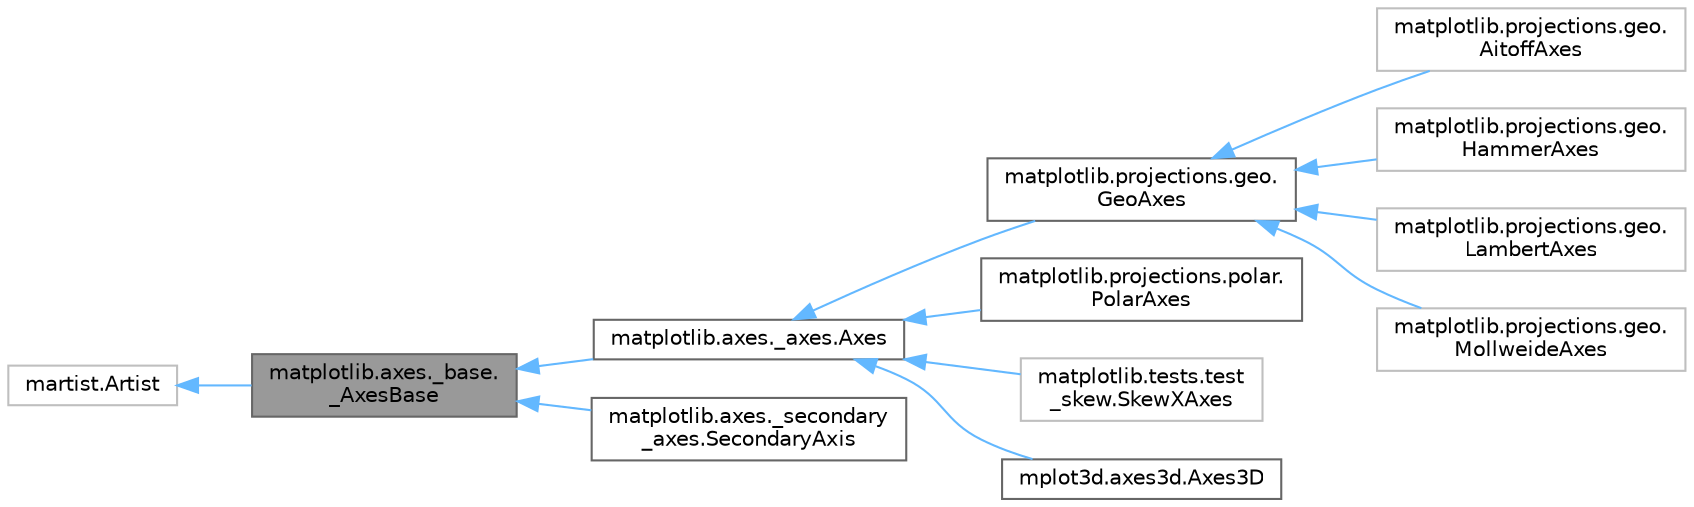 digraph "matplotlib.axes._base._AxesBase"
{
 // LATEX_PDF_SIZE
  bgcolor="transparent";
  edge [fontname=Helvetica,fontsize=10,labelfontname=Helvetica,labelfontsize=10];
  node [fontname=Helvetica,fontsize=10,shape=box,height=0.2,width=0.4];
  rankdir="LR";
  Node1 [id="Node000001",label="matplotlib.axes._base.\l_AxesBase",height=0.2,width=0.4,color="gray40", fillcolor="grey60", style="filled", fontcolor="black",tooltip=" "];
  Node2 -> Node1 [id="edge1_Node000001_Node000002",dir="back",color="steelblue1",style="solid",tooltip=" "];
  Node2 [id="Node000002",label="martist.Artist",height=0.2,width=0.4,color="grey75", fillcolor="white", style="filled",tooltip=" "];
  Node1 -> Node3 [id="edge2_Node000001_Node000003",dir="back",color="steelblue1",style="solid",tooltip=" "];
  Node3 [id="Node000003",label="matplotlib.axes._axes.Axes",height=0.2,width=0.4,color="gray40", fillcolor="white", style="filled",URL="$d0/dae/classmatplotlib_1_1axes_1_1__axes_1_1Axes.html",tooltip=" "];
  Node3 -> Node4 [id="edge3_Node000003_Node000004",dir="back",color="steelblue1",style="solid",tooltip=" "];
  Node4 [id="Node000004",label="matplotlib.projections.geo.\lGeoAxes",height=0.2,width=0.4,color="gray40", fillcolor="white", style="filled",URL="$d7/d92/classmatplotlib_1_1projections_1_1geo_1_1GeoAxes.html",tooltip=" "];
  Node4 -> Node5 [id="edge4_Node000004_Node000005",dir="back",color="steelblue1",style="solid",tooltip=" "];
  Node5 [id="Node000005",label="matplotlib.projections.geo.\lAitoffAxes",height=0.2,width=0.4,color="grey75", fillcolor="white", style="filled",URL="$d5/de8/classmatplotlib_1_1projections_1_1geo_1_1AitoffAxes.html",tooltip=" "];
  Node4 -> Node6 [id="edge5_Node000004_Node000006",dir="back",color="steelblue1",style="solid",tooltip=" "];
  Node6 [id="Node000006",label="matplotlib.projections.geo.\lHammerAxes",height=0.2,width=0.4,color="grey75", fillcolor="white", style="filled",URL="$dc/d4e/classmatplotlib_1_1projections_1_1geo_1_1HammerAxes.html",tooltip=" "];
  Node4 -> Node7 [id="edge6_Node000004_Node000007",dir="back",color="steelblue1",style="solid",tooltip=" "];
  Node7 [id="Node000007",label="matplotlib.projections.geo.\lLambertAxes",height=0.2,width=0.4,color="grey75", fillcolor="white", style="filled",URL="$d9/d55/classmatplotlib_1_1projections_1_1geo_1_1LambertAxes.html",tooltip=" "];
  Node4 -> Node8 [id="edge7_Node000004_Node000008",dir="back",color="steelblue1",style="solid",tooltip=" "];
  Node8 [id="Node000008",label="matplotlib.projections.geo.\lMollweideAxes",height=0.2,width=0.4,color="grey75", fillcolor="white", style="filled",URL="$d9/daf/classmatplotlib_1_1projections_1_1geo_1_1MollweideAxes.html",tooltip=" "];
  Node3 -> Node9 [id="edge8_Node000003_Node000009",dir="back",color="steelblue1",style="solid",tooltip=" "];
  Node9 [id="Node000009",label="matplotlib.projections.polar.\lPolarAxes",height=0.2,width=0.4,color="gray40", fillcolor="white", style="filled",URL="$dc/d4e/classmatplotlib_1_1projections_1_1polar_1_1PolarAxes.html",tooltip=" "];
  Node3 -> Node10 [id="edge9_Node000003_Node000010",dir="back",color="steelblue1",style="solid",tooltip=" "];
  Node10 [id="Node000010",label="matplotlib.tests.test\l_skew.SkewXAxes",height=0.2,width=0.4,color="grey75", fillcolor="white", style="filled",URL="$db/dbb/classmatplotlib_1_1tests_1_1test__skew_1_1SkewXAxes.html",tooltip=" "];
  Node3 -> Node11 [id="edge10_Node000003_Node000011",dir="back",color="steelblue1",style="solid",tooltip=" "];
  Node11 [id="Node000011",label="mplot3d.axes3d.Axes3D",height=0.2,width=0.4,color="gray40", fillcolor="white", style="filled",URL="$d0/db6/classmplot3d_1_1axes3d_1_1Axes3D.html",tooltip=" "];
  Node1 -> Node12 [id="edge11_Node000001_Node000012",dir="back",color="steelblue1",style="solid",tooltip=" "];
  Node12 [id="Node000012",label="matplotlib.axes._secondary\l_axes.SecondaryAxis",height=0.2,width=0.4,color="gray40", fillcolor="white", style="filled",URL="$d4/d92/classmatplotlib_1_1axes_1_1__secondary__axes_1_1SecondaryAxis.html",tooltip=" "];
}
